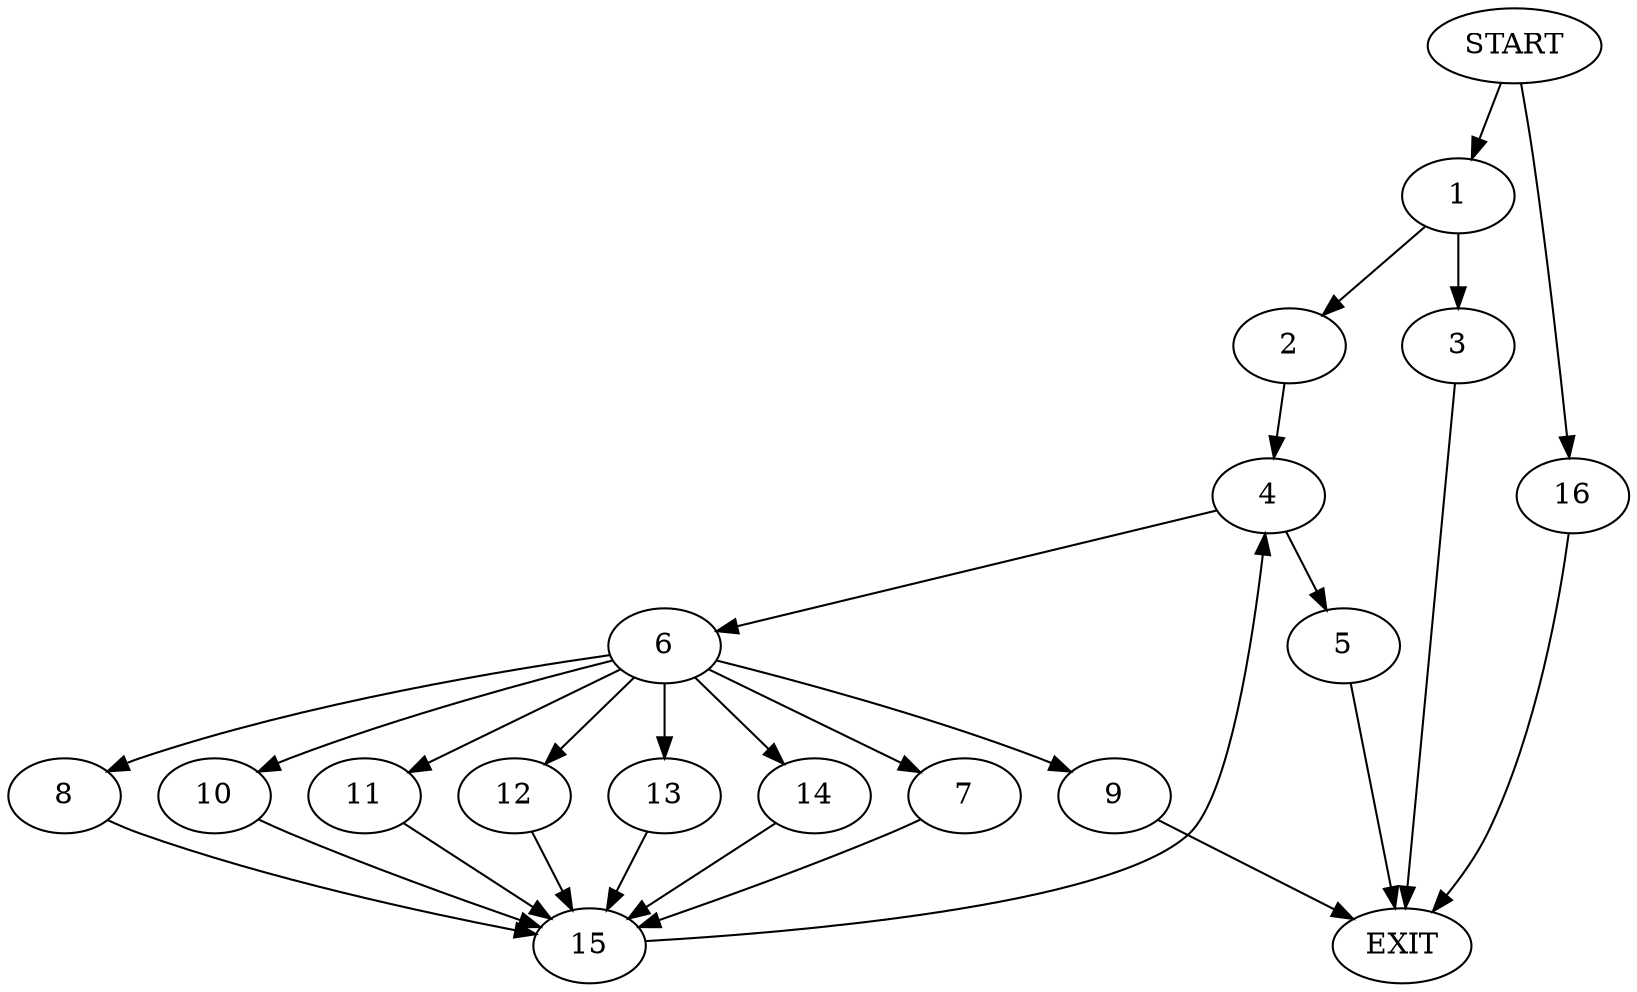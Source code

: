 digraph {
0 [label="START"]
17 [label="EXIT"]
0 -> 1
1 -> 2
1 -> 3
3 -> 17
2 -> 4
4 -> 5
4 -> 6
5 -> 17
6 -> 7
6 -> 8
6 -> 9
6 -> 10
6 -> 11
6 -> 12
6 -> 13
6 -> 14
14 -> 15
9 -> 17
13 -> 15
11 -> 15
10 -> 15
12 -> 15
7 -> 15
8 -> 15
15 -> 4
0 -> 16
16 -> 17
}
